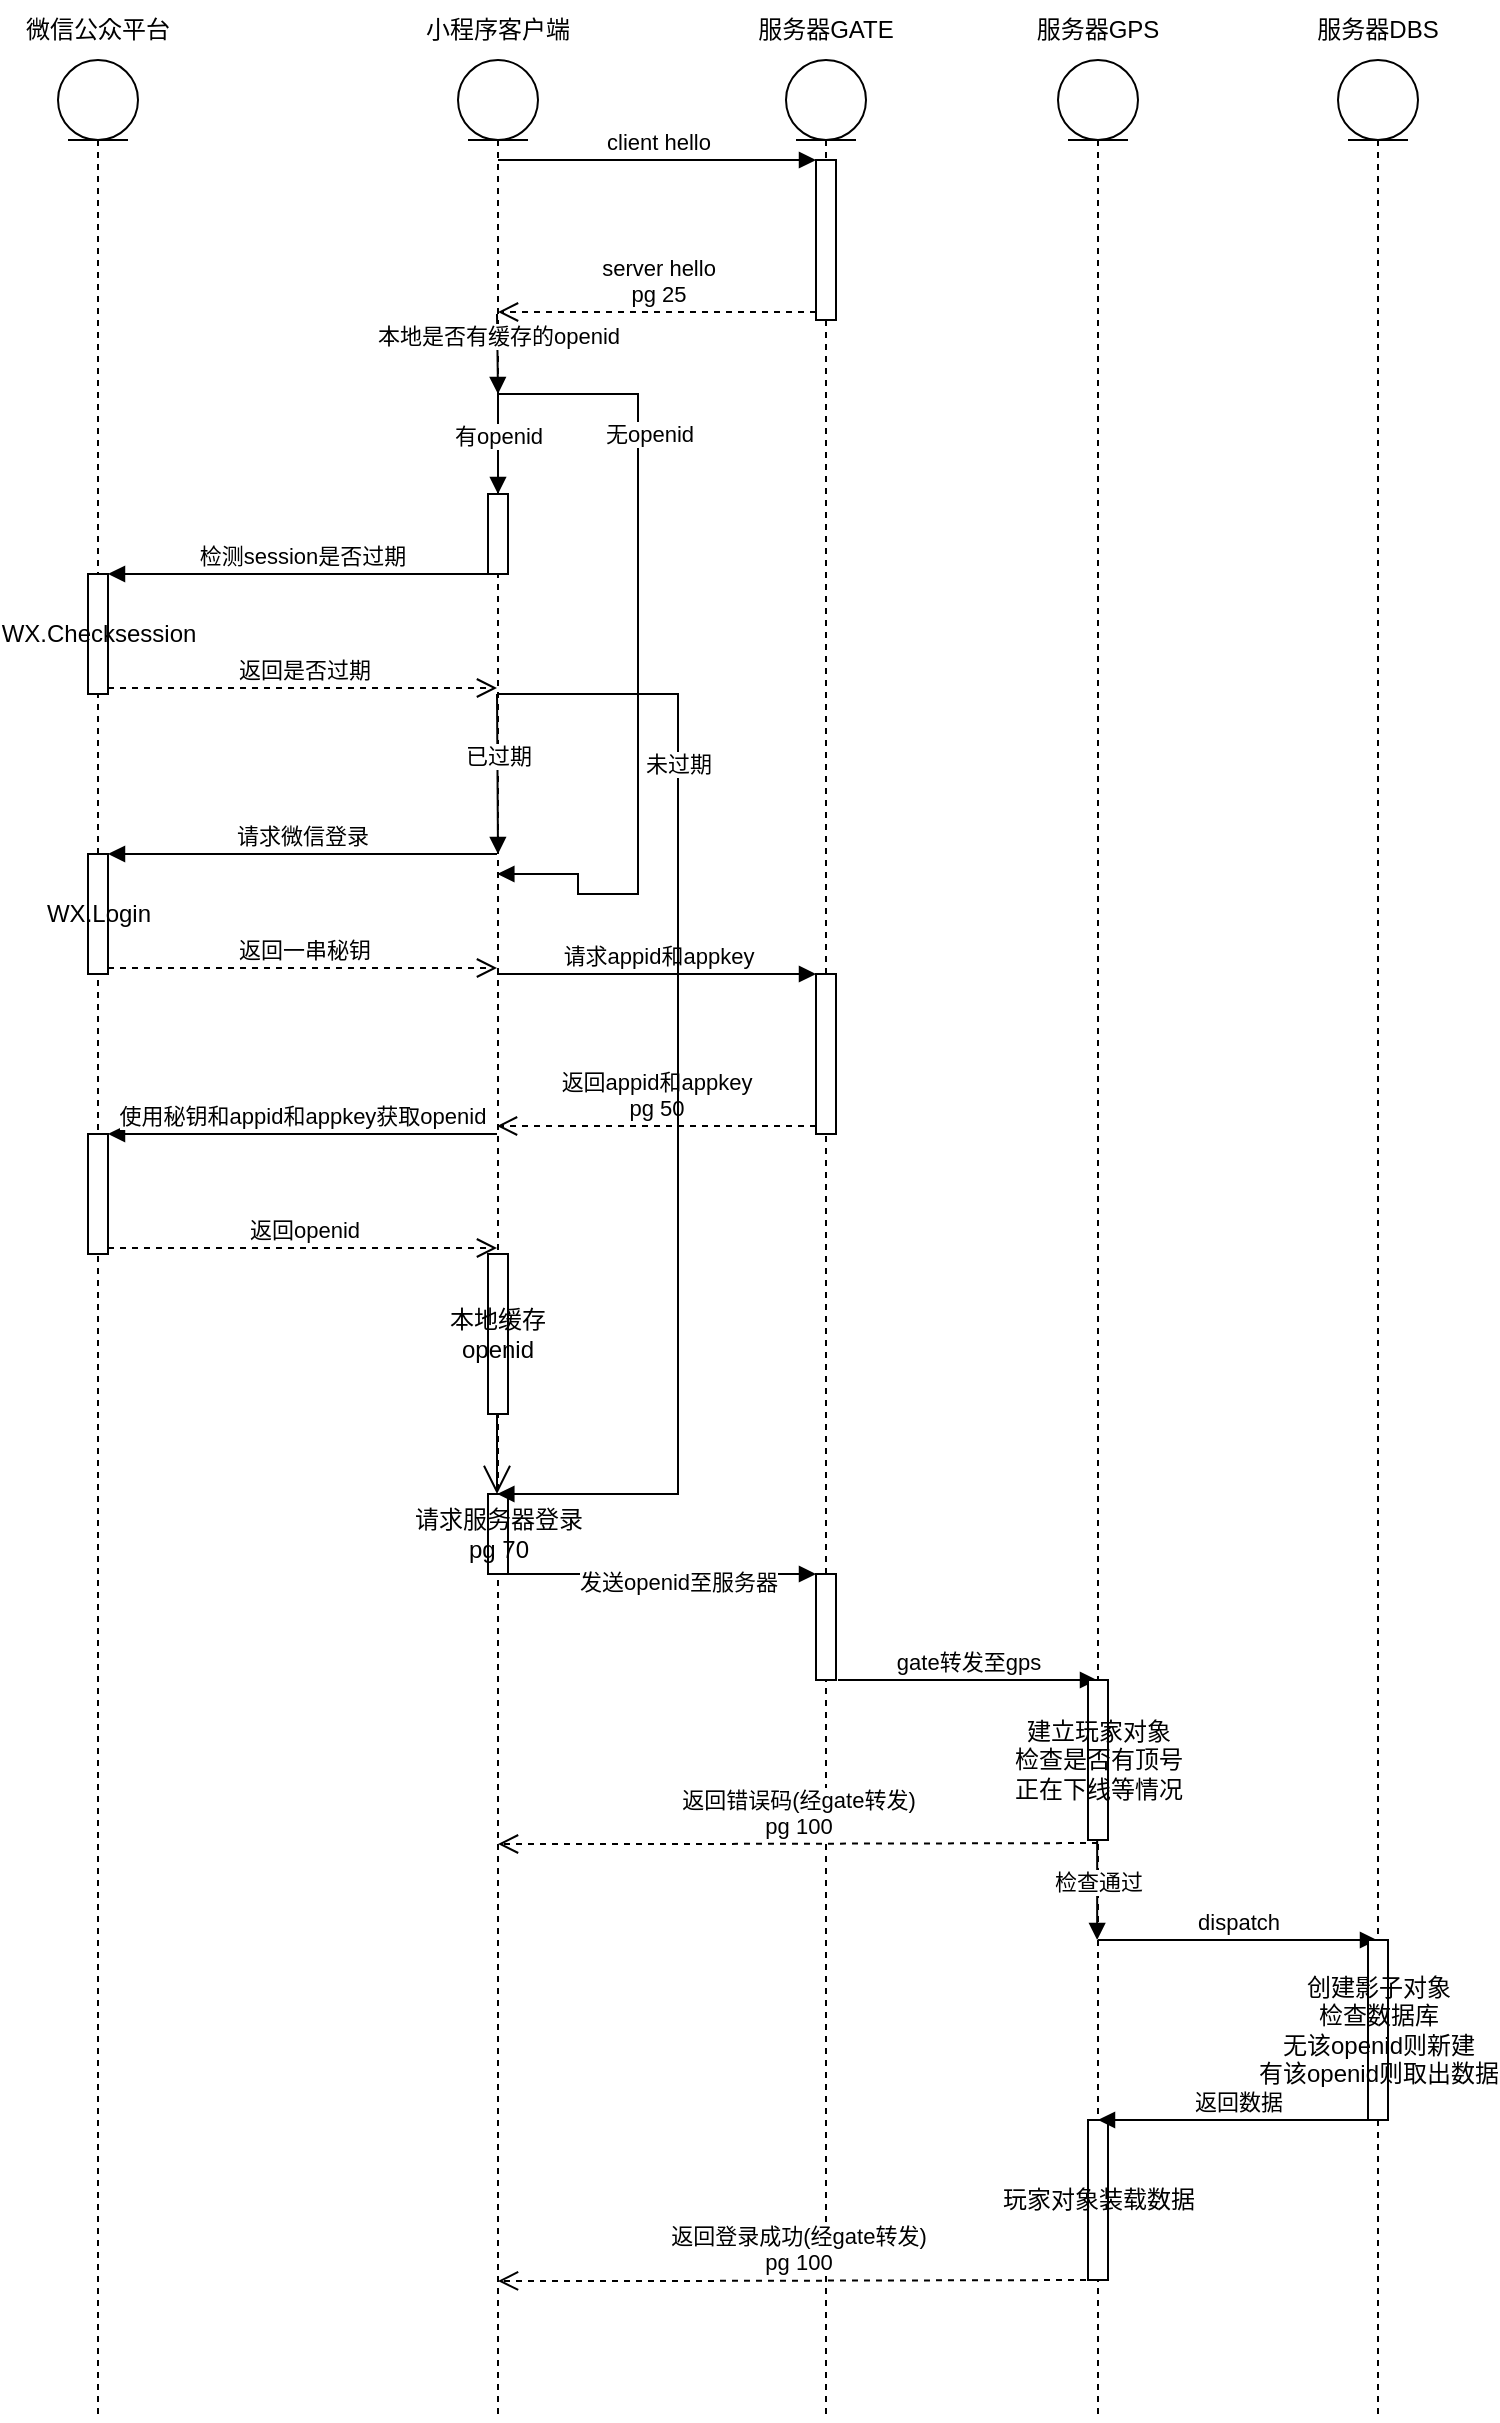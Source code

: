 <mxfile version="18.0.1" type="device"><diagram id="g36XJ7E68foe4NzXNtru" name="第 1 页"><mxGraphModel dx="2500" dy="1018" grid="1" gridSize="10" guides="1" tooltips="1" connect="1" arrows="1" fold="1" page="1" pageScale="1" pageWidth="827" pageHeight="1169" math="0" shadow="0"><root><mxCell id="0"/><mxCell id="1" parent="0"/><mxCell id="i6wS56P4ob4f4REzgL5w-1" value="" style="shape=umlLifeline;participant=umlEntity;perimeter=lifelinePerimeter;whiteSpace=wrap;html=1;container=1;collapsible=0;recursiveResize=0;verticalAlign=top;spacingTop=36;outlineConnect=0;" parent="1" vertex="1"><mxGeometry x="10" y="100" width="40" height="1180" as="geometry"/></mxCell><mxCell id="i6wS56P4ob4f4REzgL5w-19" value="WX.Login" style="html=1;points=[];perimeter=orthogonalPerimeter;" parent="i6wS56P4ob4f4REzgL5w-1" vertex="1"><mxGeometry x="15" y="397" width="10" height="60" as="geometry"/></mxCell><mxCell id="i6wS56P4ob4f4REzgL5w-26" value="" style="html=1;points=[];perimeter=orthogonalPerimeter;" parent="i6wS56P4ob4f4REzgL5w-1" vertex="1"><mxGeometry x="15" y="537" width="10" height="60" as="geometry"/></mxCell><mxCell id="i6wS56P4ob4f4REzgL5w-42" value="WX.Checksession" style="html=1;points=[];perimeter=orthogonalPerimeter;" parent="i6wS56P4ob4f4REzgL5w-1" vertex="1"><mxGeometry x="15" y="257" width="10" height="60" as="geometry"/></mxCell><mxCell id="i6wS56P4ob4f4REzgL5w-2" value="微信公众平台" style="text;html=1;strokeColor=none;fillColor=none;align=center;verticalAlign=middle;whiteSpace=wrap;rounded=0;" parent="1" vertex="1"><mxGeometry x="-10" y="70" width="80" height="30" as="geometry"/></mxCell><mxCell id="i6wS56P4ob4f4REzgL5w-3" value="" style="shape=umlLifeline;participant=umlEntity;perimeter=lifelinePerimeter;whiteSpace=wrap;html=1;container=1;collapsible=0;recursiveResize=0;verticalAlign=top;spacingTop=36;outlineConnect=0;" parent="1" vertex="1"><mxGeometry x="210" y="100" width="40" height="1180" as="geometry"/></mxCell><mxCell id="i6wS56P4ob4f4REzgL5w-18" value="本地是否有缓存的openid" style="html=1;verticalAlign=bottom;endArrow=block;rounded=0;" parent="i6wS56P4ob4f4REzgL5w-3" edge="1"><mxGeometry width="80" relative="1" as="geometry"><mxPoint x="19.5" y="127" as="sourcePoint"/><mxPoint x="20" y="167" as="targetPoint"/></mxGeometry></mxCell><mxCell id="i6wS56P4ob4f4REzgL5w-33" value="" style="html=1;points=[];perimeter=orthogonalPerimeter;" parent="i6wS56P4ob4f4REzgL5w-3" vertex="1"><mxGeometry x="15" y="597" width="10" height="80" as="geometry"/></mxCell><mxCell id="i6wS56P4ob4f4REzgL5w-37" value="" style="html=1;points=[];perimeter=orthogonalPerimeter;" parent="i6wS56P4ob4f4REzgL5w-3" vertex="1"><mxGeometry x="15" y="217" width="10" height="40" as="geometry"/></mxCell><mxCell id="i6wS56P4ob4f4REzgL5w-47" value="已过期" style="html=1;verticalAlign=bottom;endArrow=block;rounded=0;" parent="i6wS56P4ob4f4REzgL5w-3" edge="1"><mxGeometry width="80" relative="1" as="geometry"><mxPoint x="19.5" y="317" as="sourcePoint"/><mxPoint x="20" y="397" as="targetPoint"/></mxGeometry></mxCell><mxCell id="i6wS56P4ob4f4REzgL5w-48" value="有openid" style="html=1;verticalAlign=bottom;endArrow=block;rounded=0;" parent="i6wS56P4ob4f4REzgL5w-3" edge="1"><mxGeometry x="0.2" width="80" relative="1" as="geometry"><mxPoint x="20" y="167" as="sourcePoint"/><mxPoint x="20" y="217" as="targetPoint"/><mxPoint as="offset"/></mxGeometry></mxCell><mxCell id="i6wS56P4ob4f4REzgL5w-53" value="请求服务器登录&lt;br&gt;pg 70" style="html=1;points=[];perimeter=orthogonalPerimeter;" parent="i6wS56P4ob4f4REzgL5w-3" vertex="1"><mxGeometry x="15" y="717" width="10" height="40" as="geometry"/></mxCell><mxCell id="i6wS56P4ob4f4REzgL5w-54" value="" style="endArrow=open;endFill=1;endSize=12;html=1;rounded=0;" parent="i6wS56P4ob4f4REzgL5w-3" edge="1"><mxGeometry width="160" relative="1" as="geometry"><mxPoint x="19.5" y="677" as="sourcePoint"/><mxPoint x="19.5" y="717" as="targetPoint"/></mxGeometry></mxCell><mxCell id="i6wS56P4ob4f4REzgL5w-4" value="小程序客户端" style="text;html=1;strokeColor=none;fillColor=none;align=center;verticalAlign=middle;whiteSpace=wrap;rounded=0;" parent="1" vertex="1"><mxGeometry x="190" y="70" width="80" height="30" as="geometry"/></mxCell><mxCell id="i6wS56P4ob4f4REzgL5w-5" value="" style="shape=umlLifeline;participant=umlEntity;perimeter=lifelinePerimeter;whiteSpace=wrap;html=1;container=1;collapsible=0;recursiveResize=0;verticalAlign=top;spacingTop=36;outlineConnect=0;" parent="1" vertex="1"><mxGeometry x="374" y="100" width="40" height="1180" as="geometry"/></mxCell><mxCell id="i6wS56P4ob4f4REzgL5w-23" value="" style="html=1;points=[];perimeter=orthogonalPerimeter;" parent="i6wS56P4ob4f4REzgL5w-5" vertex="1"><mxGeometry x="15" y="457" width="10" height="80" as="geometry"/></mxCell><mxCell id="i6wS56P4ob4f4REzgL5w-50" value="" style="html=1;points=[];perimeter=orthogonalPerimeter;" parent="i6wS56P4ob4f4REzgL5w-5" vertex="1"><mxGeometry x="15" y="757" width="10" height="53" as="geometry"/></mxCell><mxCell id="i6wS56P4ob4f4REzgL5w-55" value="" style="html=1;points=[];perimeter=orthogonalPerimeter;" parent="i6wS56P4ob4f4REzgL5w-5" vertex="1"><mxGeometry x="15" y="50" width="10" height="80" as="geometry"/></mxCell><mxCell id="i6wS56P4ob4f4REzgL5w-58" value="gate转发至gps" style="html=1;verticalAlign=bottom;endArrow=block;rounded=0;" parent="i6wS56P4ob4f4REzgL5w-5" target="i6wS56P4ob4f4REzgL5w-7" edge="1"><mxGeometry width="80" relative="1" as="geometry"><mxPoint x="26" y="810" as="sourcePoint"/><mxPoint x="106" y="810" as="targetPoint"/></mxGeometry></mxCell><mxCell id="i6wS56P4ob4f4REzgL5w-6" value="服务器GATE" style="text;html=1;strokeColor=none;fillColor=none;align=center;verticalAlign=middle;whiteSpace=wrap;rounded=0;" parent="1" vertex="1"><mxGeometry x="354" y="70" width="80" height="30" as="geometry"/></mxCell><mxCell id="i6wS56P4ob4f4REzgL5w-7" value="" style="shape=umlLifeline;participant=umlEntity;perimeter=lifelinePerimeter;whiteSpace=wrap;html=1;container=1;collapsible=0;recursiveResize=0;verticalAlign=top;spacingTop=36;outlineConnect=0;" parent="1" vertex="1"><mxGeometry x="510" y="100" width="40" height="1180" as="geometry"/></mxCell><mxCell id="i6wS56P4ob4f4REzgL5w-59" value="建立玩家对象&lt;br&gt;检查是否有顶号&lt;br&gt;正在下线等情况" style="html=1;points=[];perimeter=orthogonalPerimeter;" parent="i6wS56P4ob4f4REzgL5w-7" vertex="1"><mxGeometry x="15" y="810" width="10" height="80" as="geometry"/></mxCell><mxCell id="i6wS56P4ob4f4REzgL5w-60" value="检查通过" style="html=1;verticalAlign=bottom;endArrow=block;rounded=0;" parent="i6wS56P4ob4f4REzgL5w-7" edge="1"><mxGeometry x="0.2" width="80" relative="1" as="geometry"><mxPoint x="19.58" y="890" as="sourcePoint"/><mxPoint x="19.58" y="940" as="targetPoint"/><mxPoint as="offset"/></mxGeometry></mxCell><mxCell id="i6wS56P4ob4f4REzgL5w-61" value="dispatch" style="html=1;verticalAlign=bottom;endArrow=block;rounded=0;" parent="i6wS56P4ob4f4REzgL5w-7" target="i6wS56P4ob4f4REzgL5w-9" edge="1"><mxGeometry width="80" relative="1" as="geometry"><mxPoint x="20" y="940" as="sourcePoint"/><mxPoint x="100" y="940" as="targetPoint"/></mxGeometry></mxCell><mxCell id="i6wS56P4ob4f4REzgL5w-64" value="玩家对象装载数据" style="html=1;points=[];perimeter=orthogonalPerimeter;" parent="i6wS56P4ob4f4REzgL5w-7" vertex="1"><mxGeometry x="15" y="1030" width="10" height="80" as="geometry"/></mxCell><mxCell id="i6wS56P4ob4f4REzgL5w-8" value="服务器GPS" style="text;html=1;strokeColor=none;fillColor=none;align=center;verticalAlign=middle;whiteSpace=wrap;rounded=0;" parent="1" vertex="1"><mxGeometry x="490" y="70" width="80" height="30" as="geometry"/></mxCell><mxCell id="i6wS56P4ob4f4REzgL5w-9" value="" style="shape=umlLifeline;participant=umlEntity;perimeter=lifelinePerimeter;whiteSpace=wrap;html=1;container=1;collapsible=0;recursiveResize=0;verticalAlign=top;spacingTop=36;outlineConnect=0;" parent="1" vertex="1"><mxGeometry x="650" y="100" width="40" height="1180" as="geometry"/></mxCell><mxCell id="i6wS56P4ob4f4REzgL5w-62" value="创建影子对象&lt;br&gt;检查数据库&lt;br&gt;无该openid则新建&lt;br&gt;有该openid则取出数据" style="html=1;points=[];perimeter=orthogonalPerimeter;" parent="i6wS56P4ob4f4REzgL5w-9" vertex="1"><mxGeometry x="15" y="940" width="10" height="90" as="geometry"/></mxCell><mxCell id="i6wS56P4ob4f4REzgL5w-10" value="服务器DBS" style="text;html=1;strokeColor=none;fillColor=none;align=center;verticalAlign=middle;whiteSpace=wrap;rounded=0;" parent="1" vertex="1"><mxGeometry x="630" y="70" width="80" height="30" as="geometry"/></mxCell><mxCell id="i6wS56P4ob4f4REzgL5w-20" value="请求微信登录" style="html=1;verticalAlign=bottom;endArrow=block;rounded=0;" parent="1" target="i6wS56P4ob4f4REzgL5w-19" edge="1"><mxGeometry relative="1" as="geometry"><mxPoint x="229.5" y="497" as="sourcePoint"/><mxPoint x="110" y="497" as="targetPoint"/></mxGeometry></mxCell><mxCell id="i6wS56P4ob4f4REzgL5w-21" value="返回一串秘钥" style="html=1;verticalAlign=bottom;endArrow=open;dashed=1;endSize=8;exitX=1;exitY=0.95;rounded=0;" parent="1" source="i6wS56P4ob4f4REzgL5w-19" edge="1"><mxGeometry relative="1" as="geometry"><mxPoint x="229.5" y="554" as="targetPoint"/></mxGeometry></mxCell><mxCell id="i6wS56P4ob4f4REzgL5w-24" value="请求appid和appkey" style="html=1;verticalAlign=bottom;endArrow=block;entryX=0;entryY=0;rounded=0;" parent="1" target="i6wS56P4ob4f4REzgL5w-23" edge="1"><mxGeometry relative="1" as="geometry"><mxPoint x="229.5" y="557" as="sourcePoint"/></mxGeometry></mxCell><mxCell id="i6wS56P4ob4f4REzgL5w-25" value="返回appid和appkey&lt;br&gt;pg 50" style="html=1;verticalAlign=bottom;endArrow=open;dashed=1;endSize=8;exitX=0;exitY=0.95;rounded=0;" parent="1" source="i6wS56P4ob4f4REzgL5w-23" edge="1"><mxGeometry relative="1" as="geometry"><mxPoint x="229.5" y="633" as="targetPoint"/></mxGeometry></mxCell><mxCell id="i6wS56P4ob4f4REzgL5w-27" value="使用秘钥和appid和appkey获取openid" style="html=1;verticalAlign=bottom;endArrow=block;entryX=1;entryY=0;rounded=0;" parent="1" target="i6wS56P4ob4f4REzgL5w-26" edge="1"><mxGeometry relative="1" as="geometry"><mxPoint x="229.5" y="637" as="sourcePoint"/></mxGeometry></mxCell><mxCell id="i6wS56P4ob4f4REzgL5w-28" value="返回openid" style="html=1;verticalAlign=bottom;endArrow=open;dashed=1;endSize=8;exitX=1;exitY=0.95;rounded=0;" parent="1" source="i6wS56P4ob4f4REzgL5w-26" edge="1"><mxGeometry relative="1" as="geometry"><mxPoint x="229.5" y="694" as="targetPoint"/></mxGeometry></mxCell><mxCell id="i6wS56P4ob4f4REzgL5w-34" value="本地缓存openid" style="text;html=1;strokeColor=none;fillColor=none;align=center;verticalAlign=middle;whiteSpace=wrap;rounded=0;" parent="1" vertex="1"><mxGeometry x="200" y="722" width="60" height="30" as="geometry"/></mxCell><mxCell id="i6wS56P4ob4f4REzgL5w-43" value="检测session是否过期" style="html=1;verticalAlign=bottom;endArrow=block;entryX=1;entryY=0;rounded=0;" parent="1" target="i6wS56P4ob4f4REzgL5w-42" edge="1"><mxGeometry relative="1" as="geometry"><mxPoint x="229.5" y="357" as="sourcePoint"/></mxGeometry></mxCell><mxCell id="i6wS56P4ob4f4REzgL5w-44" value="返回是否过期" style="html=1;verticalAlign=bottom;endArrow=open;dashed=1;endSize=8;exitX=1;exitY=0.95;rounded=0;" parent="1" source="i6wS56P4ob4f4REzgL5w-42" edge="1"><mxGeometry relative="1" as="geometry"><mxPoint x="229.5" y="414.0" as="targetPoint"/></mxGeometry></mxCell><mxCell id="i6wS56P4ob4f4REzgL5w-46" value="未过期" style="edgeStyle=orthogonalEdgeStyle;html=1;align=left;spacingLeft=2;endArrow=block;rounded=0;" parent="1" edge="1"><mxGeometry x="-0.57" y="-20" relative="1" as="geometry"><mxPoint x="229.667" y="417" as="sourcePoint"/><Array as="points"><mxPoint x="320" y="417"/><mxPoint x="320" y="817"/></Array><mxPoint x="229.667" y="817" as="targetPoint"/><mxPoint as="offset"/></mxGeometry></mxCell><mxCell id="i6wS56P4ob4f4REzgL5w-38" value="无openid" style="edgeStyle=orthogonalEdgeStyle;html=1;align=left;spacingLeft=2;endArrow=block;rounded=0;" parent="1" edge="1"><mxGeometry x="-0.549" y="-20" relative="1" as="geometry"><mxPoint x="229.667" y="267.0" as="sourcePoint"/><Array as="points"><mxPoint x="300" y="267"/><mxPoint x="300" y="517"/><mxPoint x="270" y="517"/><mxPoint x="270" y="507"/></Array><mxPoint x="229.667" y="507" as="targetPoint"/><mxPoint as="offset"/></mxGeometry></mxCell><mxCell id="i6wS56P4ob4f4REzgL5w-51" value="发送openid至服务器" style="html=1;verticalAlign=bottom;endArrow=block;entryX=0;entryY=0;rounded=0;" parent="1" target="i6wS56P4ob4f4REzgL5w-50" edge="1"><mxGeometry x="0.132" y="-13" relative="1" as="geometry"><mxPoint x="230" y="857" as="sourcePoint"/><mxPoint as="offset"/></mxGeometry></mxCell><mxCell id="i6wS56P4ob4f4REzgL5w-52" value="返回错误码(经gate转发)&lt;br&gt;pg 100" style="html=1;verticalAlign=bottom;endArrow=open;dashed=1;endSize=8;rounded=0;exitX=0.5;exitY=1.019;exitDx=0;exitDy=0;exitPerimeter=0;" parent="1" source="i6wS56P4ob4f4REzgL5w-59" edge="1"><mxGeometry relative="1" as="geometry"><mxPoint x="230" y="992" as="targetPoint"/><Array as="points"><mxPoint x="320" y="992"/></Array></mxGeometry></mxCell><mxCell id="i6wS56P4ob4f4REzgL5w-56" value="client hello" style="html=1;verticalAlign=bottom;endArrow=block;entryX=0;entryY=0;rounded=0;" parent="1" source="i6wS56P4ob4f4REzgL5w-3" target="i6wS56P4ob4f4REzgL5w-55" edge="1"><mxGeometry relative="1" as="geometry"><mxPoint x="298.667" y="150.0" as="sourcePoint"/></mxGeometry></mxCell><mxCell id="i6wS56P4ob4f4REzgL5w-57" value="server hello&lt;br&gt;pg 25" style="html=1;verticalAlign=bottom;endArrow=open;dashed=1;endSize=8;exitX=0;exitY=0.95;rounded=0;" parent="1" source="i6wS56P4ob4f4REzgL5w-55" target="i6wS56P4ob4f4REzgL5w-3" edge="1"><mxGeometry relative="1" as="geometry"><mxPoint x="298.667" y="226.0" as="targetPoint"/></mxGeometry></mxCell><mxCell id="i6wS56P4ob4f4REzgL5w-63" value="返回数据" style="html=1;verticalAlign=bottom;endArrow=block;rounded=0;" parent="1" source="i6wS56P4ob4f4REzgL5w-9" target="i6wS56P4ob4f4REzgL5w-7" edge="1"><mxGeometry width="80" relative="1" as="geometry"><mxPoint x="640" y="1130" as="sourcePoint"/><mxPoint x="570" y="1210" as="targetPoint"/><Array as="points"><mxPoint x="620" y="1130"/><mxPoint x="600" y="1130"/></Array></mxGeometry></mxCell><mxCell id="i6wS56P4ob4f4REzgL5w-65" value="返回登录成功(经gate转发)&lt;br&gt;pg 100" style="html=1;verticalAlign=bottom;endArrow=open;dashed=1;endSize=8;rounded=0;exitX=0.5;exitY=1.019;exitDx=0;exitDy=0;exitPerimeter=0;" parent="1" edge="1"><mxGeometry relative="1" as="geometry"><mxPoint x="230" y="1210.48" as="targetPoint"/><mxPoint x="530" y="1210" as="sourcePoint"/><Array as="points"><mxPoint x="320" y="1210.48"/></Array></mxGeometry></mxCell></root></mxGraphModel></diagram></mxfile>